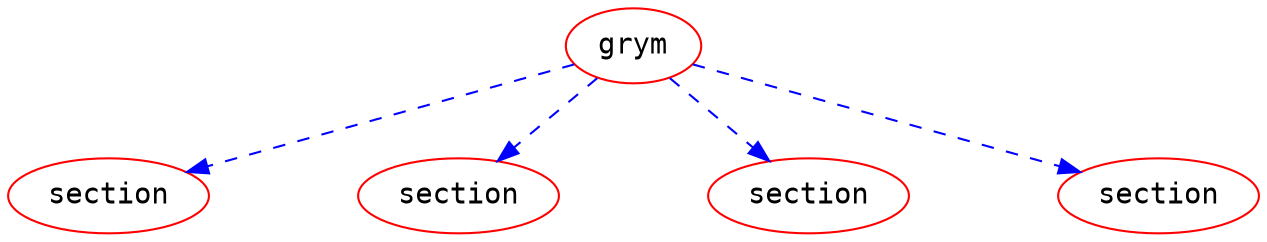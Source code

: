 digraph hierarchy {

nodesep=1.0 // increases the separation between nodes

node [color=Red,fontname=Courier]
edge [color=Blue, style=dashed] //setup options

grym_0 [label="grym"]
grym_0 -> { section_1 section_2 section_3 section_4}
{rank=same; section_1 section_2 section_3 section_4}
section_1 [label="section"]
section_2 [label="section"]
section_3 [label="section"]
section_4 [label="section"]

}